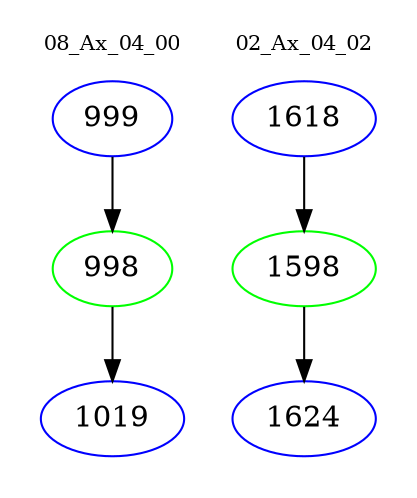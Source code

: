 digraph{
subgraph cluster_0 {
color = white
label = "08_Ax_04_00";
fontsize=10;
T0_999 [label="999", color="blue"]
T0_999 -> T0_998 [color="black"]
T0_998 [label="998", color="green"]
T0_998 -> T0_1019 [color="black"]
T0_1019 [label="1019", color="blue"]
}
subgraph cluster_1 {
color = white
label = "02_Ax_04_02";
fontsize=10;
T1_1618 [label="1618", color="blue"]
T1_1618 -> T1_1598 [color="black"]
T1_1598 [label="1598", color="green"]
T1_1598 -> T1_1624 [color="black"]
T1_1624 [label="1624", color="blue"]
}
}
